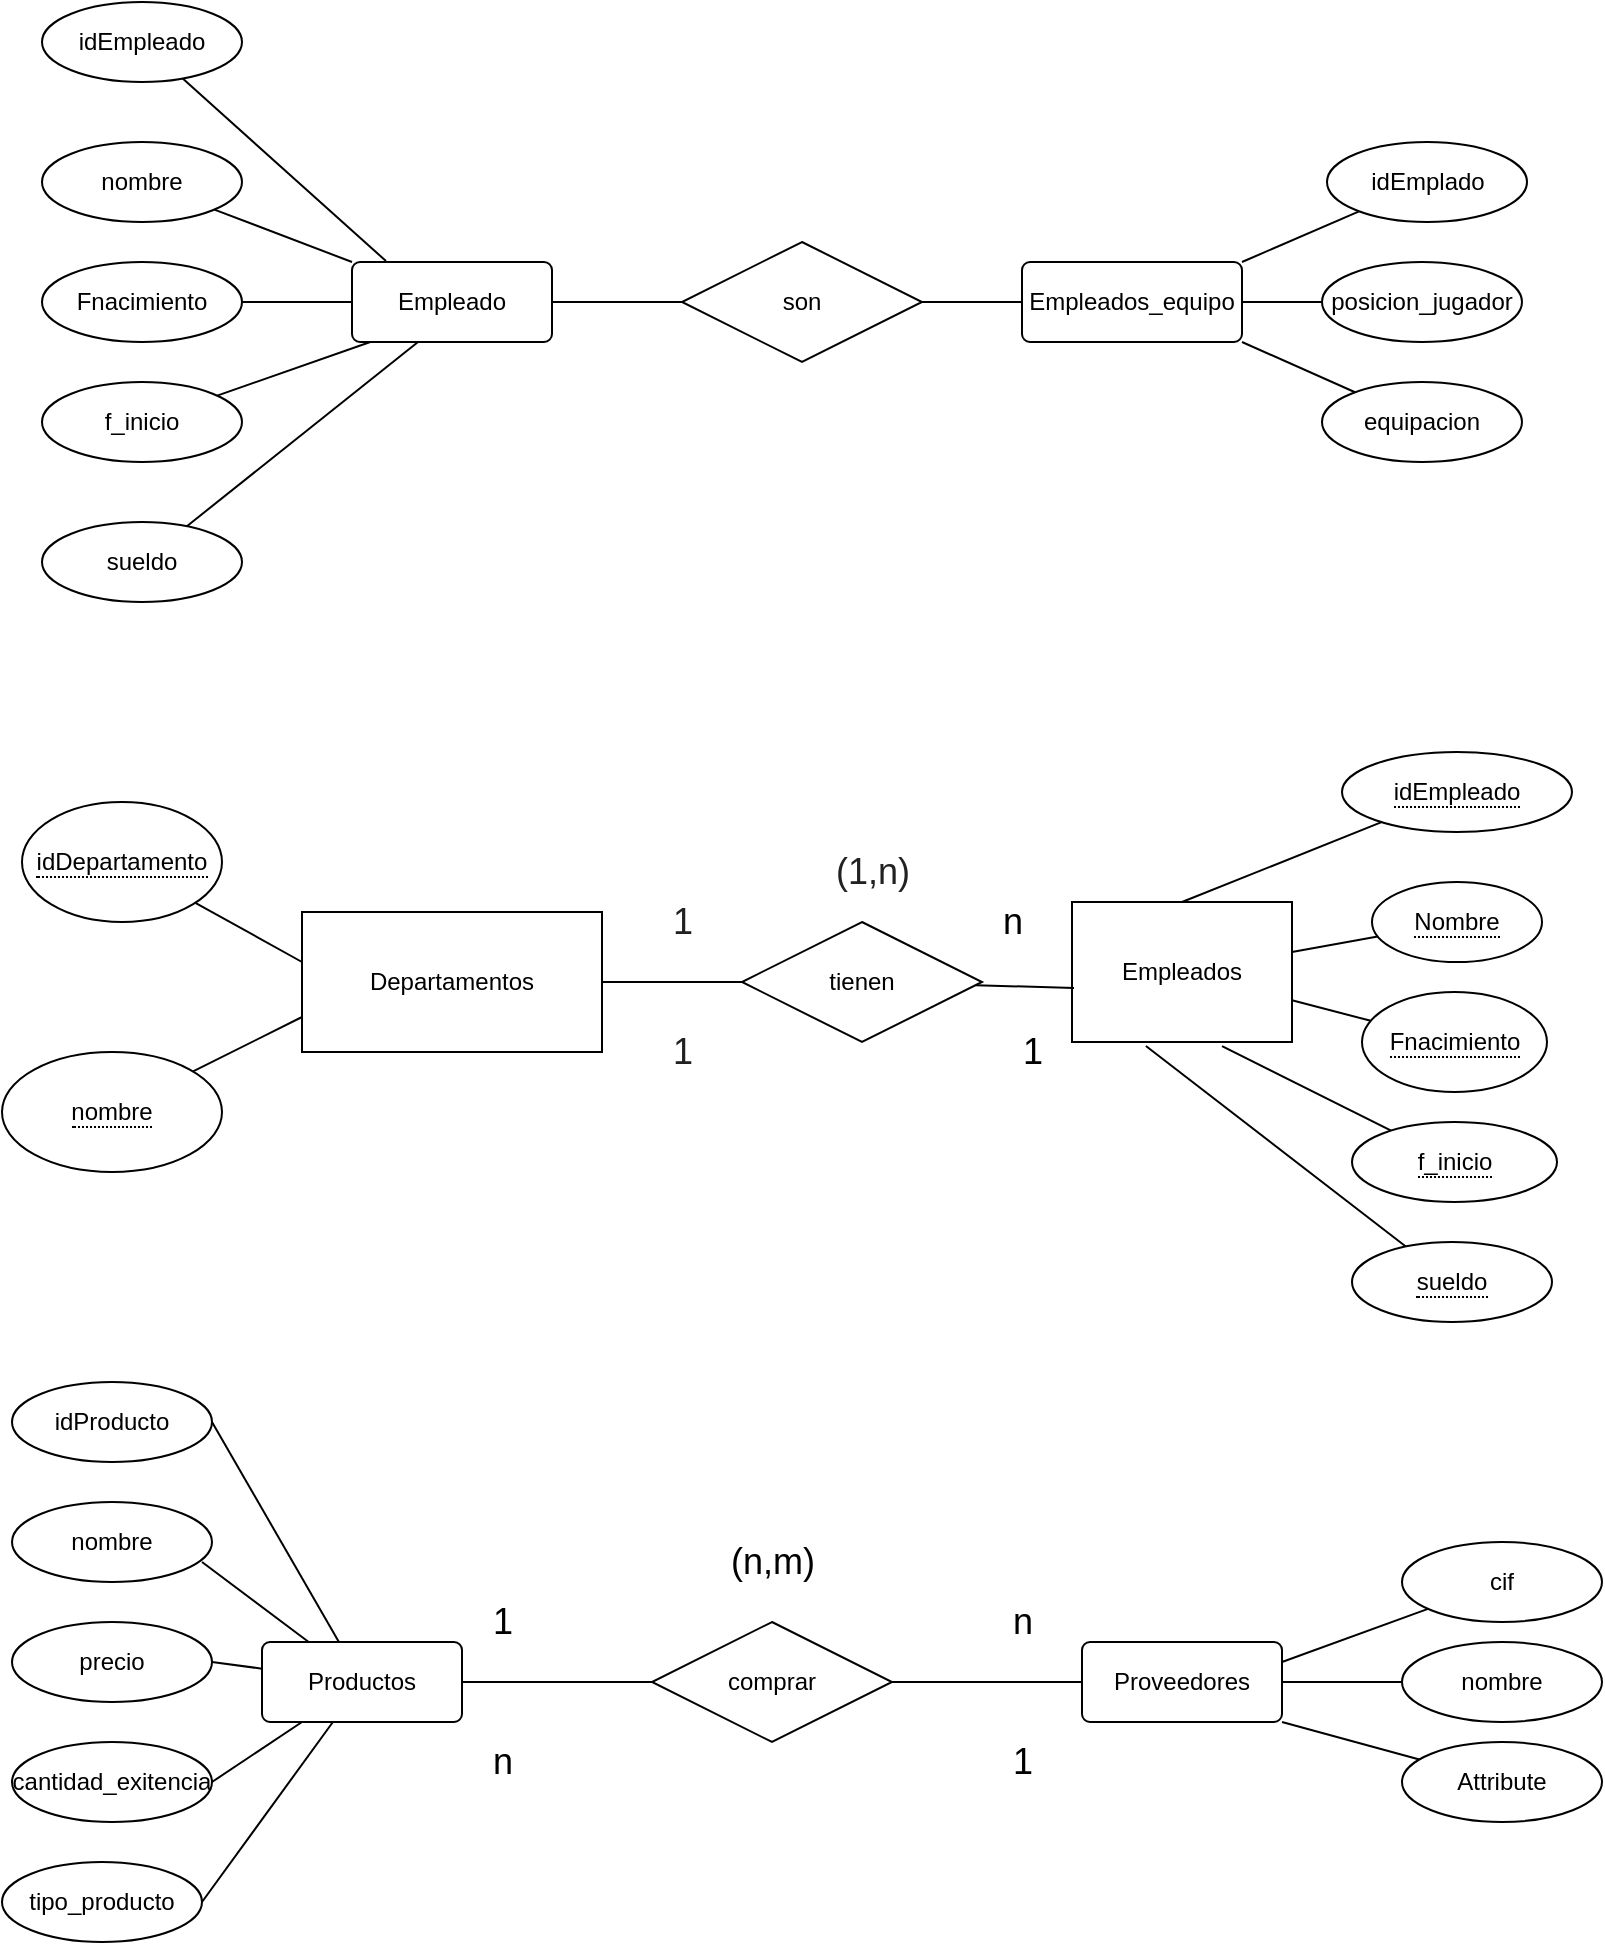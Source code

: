<mxfile version="21.0.4" type="github">
  <diagram name="Página-1" id="IB9mtgJHglml5czLorEO">
    <mxGraphModel dx="953" dy="502" grid="1" gridSize="10" guides="1" tooltips="1" connect="1" arrows="1" fold="1" page="1" pageScale="1" pageWidth="827" pageHeight="1169" background="none" math="0" shadow="0">
      <root>
        <mxCell id="0" />
        <mxCell id="1" parent="0" />
        <mxCell id="doxAplvMlByBS0Fx3ECb-1" value="Departamentos" style="whiteSpace=wrap;html=1;align=center;" vertex="1" parent="1">
          <mxGeometry x="160" y="515" width="150" height="70" as="geometry" />
        </mxCell>
        <mxCell id="doxAplvMlByBS0Fx3ECb-2" value="Empleados" style="whiteSpace=wrap;html=1;align=center;" vertex="1" parent="1">
          <mxGeometry x="545" y="510" width="110" height="70" as="geometry" />
        </mxCell>
        <mxCell id="doxAplvMlByBS0Fx3ECb-67" style="rounded=0;orthogonalLoop=1;jettySize=auto;html=1;endArrow=none;endFill=0;" edge="1" parent="1" source="doxAplvMlByBS0Fx3ECb-3">
          <mxGeometry relative="1" as="geometry">
            <mxPoint x="160" y="540" as="targetPoint" />
          </mxGeometry>
        </mxCell>
        <mxCell id="doxAplvMlByBS0Fx3ECb-3" value="&lt;span style=&quot;border-bottom: 1px dotted&quot;&gt;idDepartamento&lt;/span&gt;" style="ellipse;whiteSpace=wrap;html=1;align=center;" vertex="1" parent="1">
          <mxGeometry x="20" y="460" width="100" height="60" as="geometry" />
        </mxCell>
        <mxCell id="doxAplvMlByBS0Fx3ECb-66" style="rounded=0;orthogonalLoop=1;jettySize=auto;html=1;endArrow=none;endFill=0;entryX=0;entryY=0.75;entryDx=0;entryDy=0;" edge="1" parent="1" source="doxAplvMlByBS0Fx3ECb-4" target="doxAplvMlByBS0Fx3ECb-1">
          <mxGeometry relative="1" as="geometry">
            <mxPoint x="160" y="590" as="targetPoint" />
          </mxGeometry>
        </mxCell>
        <mxCell id="doxAplvMlByBS0Fx3ECb-4" value="&lt;span style=&quot;border-bottom: 1px dotted&quot;&gt;nombre&lt;/span&gt;" style="ellipse;whiteSpace=wrap;html=1;align=center;" vertex="1" parent="1">
          <mxGeometry x="10" y="585" width="110" height="60" as="geometry" />
        </mxCell>
        <mxCell id="doxAplvMlByBS0Fx3ECb-10" style="rounded=0;orthogonalLoop=1;jettySize=auto;html=1;entryX=0.5;entryY=0;entryDx=0;entryDy=0;endArrow=none;endFill=0;" edge="1" parent="1" source="doxAplvMlByBS0Fx3ECb-9" target="doxAplvMlByBS0Fx3ECb-2">
          <mxGeometry relative="1" as="geometry" />
        </mxCell>
        <mxCell id="doxAplvMlByBS0Fx3ECb-9" value="&lt;span style=&quot;border-bottom: 1px dotted&quot;&gt;idEmpleado&lt;/span&gt;" style="ellipse;whiteSpace=wrap;html=1;align=center;" vertex="1" parent="1">
          <mxGeometry x="680" y="435" width="115" height="40" as="geometry" />
        </mxCell>
        <mxCell id="doxAplvMlByBS0Fx3ECb-12" style="rounded=0;orthogonalLoop=1;jettySize=auto;html=1;endArrow=none;endFill=0;" edge="1" parent="1" source="doxAplvMlByBS0Fx3ECb-11" target="doxAplvMlByBS0Fx3ECb-2">
          <mxGeometry relative="1" as="geometry" />
        </mxCell>
        <mxCell id="doxAplvMlByBS0Fx3ECb-11" value="&lt;span style=&quot;border-bottom: 1px dotted&quot;&gt;Nombre&lt;/span&gt;" style="ellipse;whiteSpace=wrap;html=1;align=center;" vertex="1" parent="1">
          <mxGeometry x="695" y="500" width="85" height="40" as="geometry" />
        </mxCell>
        <mxCell id="doxAplvMlByBS0Fx3ECb-14" style="rounded=0;orthogonalLoop=1;jettySize=auto;html=1;endArrow=none;endFill=0;" edge="1" parent="1" source="doxAplvMlByBS0Fx3ECb-13" target="doxAplvMlByBS0Fx3ECb-2">
          <mxGeometry relative="1" as="geometry" />
        </mxCell>
        <mxCell id="doxAplvMlByBS0Fx3ECb-13" value="&lt;span style=&quot;border-bottom: 1px dotted&quot;&gt;Fnacimiento&lt;/span&gt;" style="ellipse;whiteSpace=wrap;html=1;align=center;" vertex="1" parent="1">
          <mxGeometry x="690" y="555" width="92.5" height="50" as="geometry" />
        </mxCell>
        <mxCell id="doxAplvMlByBS0Fx3ECb-16" style="rounded=1;orthogonalLoop=1;jettySize=auto;html=1;entryX=0.682;entryY=1.029;entryDx=0;entryDy=0;entryPerimeter=0;endArrow=none;endFill=0;" edge="1" parent="1" source="doxAplvMlByBS0Fx3ECb-15" target="doxAplvMlByBS0Fx3ECb-2">
          <mxGeometry relative="1" as="geometry" />
        </mxCell>
        <mxCell id="doxAplvMlByBS0Fx3ECb-15" value="&lt;span style=&quot;border-bottom: 1px dotted&quot;&gt;f_inicio&lt;/span&gt;" style="ellipse;whiteSpace=wrap;html=1;align=center;" vertex="1" parent="1">
          <mxGeometry x="685" y="620" width="102.5" height="40" as="geometry" />
        </mxCell>
        <mxCell id="doxAplvMlByBS0Fx3ECb-22" value="" style="rounded=0;orthogonalLoop=1;jettySize=auto;html=1;endArrow=none;endFill=0;" edge="1" parent="1" source="doxAplvMlByBS0Fx3ECb-20" target="doxAplvMlByBS0Fx3ECb-1">
          <mxGeometry relative="1" as="geometry" />
        </mxCell>
        <mxCell id="doxAplvMlByBS0Fx3ECb-23" style="rounded=0;orthogonalLoop=1;jettySize=auto;html=1;entryX=0.009;entryY=0.614;entryDx=0;entryDy=0;entryPerimeter=0;endArrow=none;endFill=0;" edge="1" parent="1" source="doxAplvMlByBS0Fx3ECb-20" target="doxAplvMlByBS0Fx3ECb-2">
          <mxGeometry relative="1" as="geometry" />
        </mxCell>
        <mxCell id="doxAplvMlByBS0Fx3ECb-20" value="tienen" style="shape=rhombus;perimeter=rhombusPerimeter;whiteSpace=wrap;html=1;align=center;" vertex="1" parent="1">
          <mxGeometry x="380" y="520" width="120" height="60" as="geometry" />
        </mxCell>
        <mxCell id="doxAplvMlByBS0Fx3ECb-24" value="n" style="text;html=1;align=center;verticalAlign=middle;resizable=0;points=[];autosize=1;strokeColor=none;fillColor=none;fontSize=18;" vertex="1" parent="1">
          <mxGeometry x="500" y="500" width="30" height="40" as="geometry" />
        </mxCell>
        <mxCell id="doxAplvMlByBS0Fx3ECb-25" value="1" style="text;html=1;align=center;verticalAlign=middle;resizable=0;points=[];autosize=1;strokeColor=none;fillColor=none;fontSize=18;" vertex="1" parent="1">
          <mxGeometry x="510" y="565" width="30" height="40" as="geometry" />
        </mxCell>
        <mxCell id="doxAplvMlByBS0Fx3ECb-26" value="1" style="text;html=1;align=center;verticalAlign=middle;resizable=0;points=[];autosize=1;strokeColor=none;fillColor=none;fontSize=18;fontColor=#212121;" vertex="1" parent="1">
          <mxGeometry x="335" y="500" width="30" height="40" as="geometry" />
        </mxCell>
        <mxCell id="doxAplvMlByBS0Fx3ECb-29" value="1" style="text;html=1;align=center;verticalAlign=middle;resizable=0;points=[];autosize=1;strokeColor=none;fillColor=none;fontSize=18;fontColor=#212121;" vertex="1" parent="1">
          <mxGeometry x="335" y="565" width="30" height="40" as="geometry" />
        </mxCell>
        <mxCell id="doxAplvMlByBS0Fx3ECb-30" value="(1,n)" style="text;html=1;align=center;verticalAlign=middle;resizable=0;points=[];autosize=1;fontSize=18;fontColor=#212121;" vertex="1" parent="1">
          <mxGeometry x="415" y="475" width="60" height="40" as="geometry" />
        </mxCell>
        <mxCell id="doxAplvMlByBS0Fx3ECb-32" style="rounded=0;orthogonalLoop=1;jettySize=auto;html=1;entryX=0.336;entryY=1.029;entryDx=0;entryDy=0;entryPerimeter=0;endArrow=none;endFill=0;" edge="1" parent="1" source="doxAplvMlByBS0Fx3ECb-31" target="doxAplvMlByBS0Fx3ECb-2">
          <mxGeometry relative="1" as="geometry" />
        </mxCell>
        <mxCell id="doxAplvMlByBS0Fx3ECb-31" value="&lt;span style=&quot;border-bottom: 1px dotted&quot;&gt;sueldo&lt;/span&gt;" style="ellipse;whiteSpace=wrap;html=1;align=center;" vertex="1" parent="1">
          <mxGeometry x="685" y="680" width="100" height="40" as="geometry" />
        </mxCell>
        <mxCell id="doxAplvMlByBS0Fx3ECb-43" style="rounded=0;orthogonalLoop=1;jettySize=auto;html=1;entryX=1;entryY=0.5;entryDx=0;entryDy=0;endArrow=none;endFill=0;" edge="1" parent="1" source="doxAplvMlByBS0Fx3ECb-34" target="doxAplvMlByBS0Fx3ECb-41">
          <mxGeometry relative="1" as="geometry" />
        </mxCell>
        <mxCell id="doxAplvMlByBS0Fx3ECb-45" style="rounded=0;orthogonalLoop=1;jettySize=auto;html=1;entryX=1;entryY=0.5;entryDx=0;entryDy=0;jumpStyle=line;endArrow=none;endFill=0;" edge="1" parent="1" source="doxAplvMlByBS0Fx3ECb-34" target="doxAplvMlByBS0Fx3ECb-42">
          <mxGeometry relative="1" as="geometry" />
        </mxCell>
        <mxCell id="doxAplvMlByBS0Fx3ECb-46" style="rounded=0;orthogonalLoop=1;jettySize=auto;html=1;entryX=1;entryY=0.5;entryDx=0;entryDy=0;endArrow=none;endFill=0;" edge="1" parent="1" source="doxAplvMlByBS0Fx3ECb-34" target="doxAplvMlByBS0Fx3ECb-39">
          <mxGeometry relative="1" as="geometry" />
        </mxCell>
        <mxCell id="doxAplvMlByBS0Fx3ECb-47" style="rounded=0;orthogonalLoop=1;jettySize=auto;html=1;entryX=0.95;entryY=0.75;entryDx=0;entryDy=0;entryPerimeter=0;endArrow=none;endFill=0;" edge="1" parent="1" source="doxAplvMlByBS0Fx3ECb-34" target="doxAplvMlByBS0Fx3ECb-38">
          <mxGeometry relative="1" as="geometry" />
        </mxCell>
        <mxCell id="doxAplvMlByBS0Fx3ECb-48" style="rounded=0;orthogonalLoop=1;jettySize=auto;html=1;entryX=1;entryY=0.5;entryDx=0;entryDy=0;startArrow=none;startFill=0;endArrow=none;endFill=0;" edge="1" parent="1" source="doxAplvMlByBS0Fx3ECb-34" target="doxAplvMlByBS0Fx3ECb-37">
          <mxGeometry relative="1" as="geometry" />
        </mxCell>
        <mxCell id="doxAplvMlByBS0Fx3ECb-34" value="Productos" style="rounded=1;arcSize=10;whiteSpace=wrap;html=1;align=center;" vertex="1" parent="1">
          <mxGeometry x="140" y="880" width="100" height="40" as="geometry" />
        </mxCell>
        <mxCell id="doxAplvMlByBS0Fx3ECb-35" value="Proveedores" style="rounded=1;arcSize=10;whiteSpace=wrap;html=1;align=center;" vertex="1" parent="1">
          <mxGeometry x="550" y="880" width="100" height="40" as="geometry" />
        </mxCell>
        <mxCell id="doxAplvMlByBS0Fx3ECb-37" value="idProducto" style="ellipse;whiteSpace=wrap;html=1;align=center;" vertex="1" parent="1">
          <mxGeometry x="15" y="750" width="100" height="40" as="geometry" />
        </mxCell>
        <mxCell id="doxAplvMlByBS0Fx3ECb-38" value="nombre" style="ellipse;whiteSpace=wrap;html=1;align=center;" vertex="1" parent="1">
          <mxGeometry x="15" y="810" width="100" height="40" as="geometry" />
        </mxCell>
        <mxCell id="doxAplvMlByBS0Fx3ECb-39" value="precio" style="ellipse;whiteSpace=wrap;html=1;align=center;" vertex="1" parent="1">
          <mxGeometry x="15" y="870" width="100" height="40" as="geometry" />
        </mxCell>
        <mxCell id="doxAplvMlByBS0Fx3ECb-41" value="tipo_producto" style="ellipse;whiteSpace=wrap;html=1;align=center;" vertex="1" parent="1">
          <mxGeometry x="10" y="990" width="100" height="40" as="geometry" />
        </mxCell>
        <mxCell id="doxAplvMlByBS0Fx3ECb-42" value="cantidad_exitencia" style="ellipse;whiteSpace=wrap;html=1;align=center;" vertex="1" parent="1">
          <mxGeometry x="15" y="930" width="100" height="40" as="geometry" />
        </mxCell>
        <mxCell id="doxAplvMlByBS0Fx3ECb-65" style="rounded=0;orthogonalLoop=1;jettySize=auto;html=1;entryX=1;entryY=1;entryDx=0;entryDy=0;endArrow=none;endFill=0;" edge="1" parent="1" source="doxAplvMlByBS0Fx3ECb-49" target="doxAplvMlByBS0Fx3ECb-35">
          <mxGeometry relative="1" as="geometry" />
        </mxCell>
        <mxCell id="doxAplvMlByBS0Fx3ECb-49" value="Attribute" style="ellipse;whiteSpace=wrap;html=1;align=center;" vertex="1" parent="1">
          <mxGeometry x="710" y="930" width="100" height="40" as="geometry" />
        </mxCell>
        <mxCell id="doxAplvMlByBS0Fx3ECb-56" style="rounded=0;orthogonalLoop=1;jettySize=auto;html=1;entryX=1;entryY=0.5;entryDx=0;entryDy=0;endArrow=none;endFill=0;" edge="1" parent="1" source="doxAplvMlByBS0Fx3ECb-50" target="doxAplvMlByBS0Fx3ECb-35">
          <mxGeometry relative="1" as="geometry" />
        </mxCell>
        <mxCell id="doxAplvMlByBS0Fx3ECb-50" value="nombre" style="ellipse;whiteSpace=wrap;html=1;align=center;" vertex="1" parent="1">
          <mxGeometry x="710" y="880" width="100" height="40" as="geometry" />
        </mxCell>
        <mxCell id="doxAplvMlByBS0Fx3ECb-55" style="rounded=0;orthogonalLoop=1;jettySize=auto;html=1;entryX=1;entryY=0.25;entryDx=0;entryDy=0;endArrow=none;endFill=0;" edge="1" parent="1" source="doxAplvMlByBS0Fx3ECb-53" target="doxAplvMlByBS0Fx3ECb-35">
          <mxGeometry relative="1" as="geometry" />
        </mxCell>
        <mxCell id="doxAplvMlByBS0Fx3ECb-53" value="cif" style="ellipse;whiteSpace=wrap;html=1;align=center;" vertex="1" parent="1">
          <mxGeometry x="710" y="830" width="100" height="40" as="geometry" />
        </mxCell>
        <mxCell id="doxAplvMlByBS0Fx3ECb-58" style="edgeStyle=orthogonalEdgeStyle;rounded=0;orthogonalLoop=1;jettySize=auto;html=1;entryX=0;entryY=0.5;entryDx=0;entryDy=0;endArrow=none;endFill=0;" edge="1" parent="1" source="doxAplvMlByBS0Fx3ECb-57" target="doxAplvMlByBS0Fx3ECb-35">
          <mxGeometry relative="1" as="geometry" />
        </mxCell>
        <mxCell id="doxAplvMlByBS0Fx3ECb-59" style="edgeStyle=orthogonalEdgeStyle;rounded=0;orthogonalLoop=1;jettySize=auto;html=1;endArrow=none;endFill=0;" edge="1" parent="1" source="doxAplvMlByBS0Fx3ECb-57" target="doxAplvMlByBS0Fx3ECb-34">
          <mxGeometry relative="1" as="geometry" />
        </mxCell>
        <mxCell id="doxAplvMlByBS0Fx3ECb-57" value="comprar" style="shape=rhombus;perimeter=rhombusPerimeter;whiteSpace=wrap;html=1;align=center;" vertex="1" parent="1">
          <mxGeometry x="335" y="870" width="120" height="60" as="geometry" />
        </mxCell>
        <mxCell id="doxAplvMlByBS0Fx3ECb-60" value="&lt;font style=&quot;font-size: 18px;&quot;&gt;1&lt;/font&gt;" style="text;html=1;align=center;verticalAlign=middle;resizable=0;points=[];autosize=1;strokeColor=none;fillColor=none;" vertex="1" parent="1">
          <mxGeometry x="245" y="850" width="30" height="40" as="geometry" />
        </mxCell>
        <mxCell id="doxAplvMlByBS0Fx3ECb-61" value="n" style="text;html=1;align=center;verticalAlign=middle;resizable=0;points=[];autosize=1;strokeColor=none;fillColor=none;fontSize=18;" vertex="1" parent="1">
          <mxGeometry x="245" y="920" width="30" height="40" as="geometry" />
        </mxCell>
        <mxCell id="doxAplvMlByBS0Fx3ECb-62" value="(n,m)" style="text;html=1;align=center;verticalAlign=middle;resizable=0;points=[];autosize=1;strokeColor=none;fillColor=none;fontSize=18;" vertex="1" parent="1">
          <mxGeometry x="360" y="820" width="70" height="40" as="geometry" />
        </mxCell>
        <mxCell id="doxAplvMlByBS0Fx3ECb-63" value="n" style="text;html=1;align=center;verticalAlign=middle;resizable=0;points=[];autosize=1;strokeColor=none;fillColor=none;fontSize=18;" vertex="1" parent="1">
          <mxGeometry x="505" y="850" width="30" height="40" as="geometry" />
        </mxCell>
        <mxCell id="doxAplvMlByBS0Fx3ECb-64" value="1" style="text;html=1;align=center;verticalAlign=middle;resizable=0;points=[];autosize=1;strokeColor=none;fillColor=none;fontSize=18;" vertex="1" parent="1">
          <mxGeometry x="505" y="920" width="30" height="40" as="geometry" />
        </mxCell>
        <mxCell id="doxAplvMlByBS0Fx3ECb-74" style="rounded=0;orthogonalLoop=1;jettySize=auto;html=1;entryX=0.17;entryY=-0.012;entryDx=0;entryDy=0;entryPerimeter=0;endArrow=none;endFill=0;" edge="1" parent="1" source="doxAplvMlByBS0Fx3ECb-68" target="doxAplvMlByBS0Fx3ECb-73">
          <mxGeometry relative="1" as="geometry" />
        </mxCell>
        <mxCell id="doxAplvMlByBS0Fx3ECb-68" value="idEmpleado" style="ellipse;whiteSpace=wrap;html=1;align=center;" vertex="1" parent="1">
          <mxGeometry x="30" y="60" width="100" height="40" as="geometry" />
        </mxCell>
        <mxCell id="doxAplvMlByBS0Fx3ECb-75" style="rounded=0;orthogonalLoop=1;jettySize=auto;html=1;entryX=0;entryY=0;entryDx=0;entryDy=0;endArrow=none;endFill=0;" edge="1" parent="1" source="doxAplvMlByBS0Fx3ECb-69" target="doxAplvMlByBS0Fx3ECb-73">
          <mxGeometry relative="1" as="geometry" />
        </mxCell>
        <mxCell id="doxAplvMlByBS0Fx3ECb-69" value="nombre" style="ellipse;whiteSpace=wrap;html=1;align=center;" vertex="1" parent="1">
          <mxGeometry x="30" y="130" width="100" height="40" as="geometry" />
        </mxCell>
        <mxCell id="doxAplvMlByBS0Fx3ECb-76" style="rounded=0;orthogonalLoop=1;jettySize=auto;html=1;entryX=0;entryY=0.5;entryDx=0;entryDy=0;endArrow=none;endFill=0;" edge="1" parent="1" source="doxAplvMlByBS0Fx3ECb-70" target="doxAplvMlByBS0Fx3ECb-73">
          <mxGeometry relative="1" as="geometry" />
        </mxCell>
        <mxCell id="doxAplvMlByBS0Fx3ECb-70" value="Fnacimiento" style="ellipse;whiteSpace=wrap;html=1;align=center;" vertex="1" parent="1">
          <mxGeometry x="30" y="190" width="100" height="40" as="geometry" />
        </mxCell>
        <mxCell id="doxAplvMlByBS0Fx3ECb-77" style="rounded=0;orthogonalLoop=1;jettySize=auto;html=1;entryX=0.12;entryY=0.975;entryDx=0;entryDy=0;entryPerimeter=0;endArrow=none;endFill=0;" edge="1" parent="1" source="doxAplvMlByBS0Fx3ECb-71" target="doxAplvMlByBS0Fx3ECb-73">
          <mxGeometry relative="1" as="geometry" />
        </mxCell>
        <mxCell id="doxAplvMlByBS0Fx3ECb-71" value="f_inicio" style="ellipse;whiteSpace=wrap;html=1;align=center;" vertex="1" parent="1">
          <mxGeometry x="30" y="250" width="100" height="40" as="geometry" />
        </mxCell>
        <mxCell id="doxAplvMlByBS0Fx3ECb-78" style="rounded=0;orthogonalLoop=1;jettySize=auto;html=1;endArrow=none;endFill=0;entryX=0.33;entryY=1;entryDx=0;entryDy=0;entryPerimeter=0;" edge="1" parent="1" source="doxAplvMlByBS0Fx3ECb-72" target="doxAplvMlByBS0Fx3ECb-73">
          <mxGeometry relative="1" as="geometry">
            <mxPoint x="140" y="240" as="targetPoint" />
          </mxGeometry>
        </mxCell>
        <mxCell id="doxAplvMlByBS0Fx3ECb-72" value="sueldo" style="ellipse;whiteSpace=wrap;html=1;align=center;" vertex="1" parent="1">
          <mxGeometry x="30" y="320" width="100" height="40" as="geometry" />
        </mxCell>
        <mxCell id="doxAplvMlByBS0Fx3ECb-80" style="edgeStyle=orthogonalEdgeStyle;rounded=0;orthogonalLoop=1;jettySize=auto;html=1;entryX=0;entryY=0.5;entryDx=0;entryDy=0;endArrow=none;endFill=0;" edge="1" parent="1" source="doxAplvMlByBS0Fx3ECb-73" target="doxAplvMlByBS0Fx3ECb-79">
          <mxGeometry relative="1" as="geometry" />
        </mxCell>
        <mxCell id="doxAplvMlByBS0Fx3ECb-73" value="Empleado" style="rounded=1;arcSize=10;whiteSpace=wrap;html=1;align=center;" vertex="1" parent="1">
          <mxGeometry x="185" y="190" width="100" height="40" as="geometry" />
        </mxCell>
        <mxCell id="doxAplvMlByBS0Fx3ECb-88" style="edgeStyle=orthogonalEdgeStyle;rounded=0;orthogonalLoop=1;jettySize=auto;html=1;entryX=0;entryY=0.5;entryDx=0;entryDy=0;endArrow=none;endFill=0;" edge="1" parent="1" source="doxAplvMlByBS0Fx3ECb-79" target="doxAplvMlByBS0Fx3ECb-81">
          <mxGeometry relative="1" as="geometry" />
        </mxCell>
        <mxCell id="doxAplvMlByBS0Fx3ECb-79" value="son" style="shape=rhombus;perimeter=rhombusPerimeter;whiteSpace=wrap;html=1;align=center;" vertex="1" parent="1">
          <mxGeometry x="350" y="180" width="120" height="60" as="geometry" />
        </mxCell>
        <mxCell id="doxAplvMlByBS0Fx3ECb-81" value="Empleados_equipo" style="rounded=1;arcSize=10;whiteSpace=wrap;html=1;align=center;" vertex="1" parent="1">
          <mxGeometry x="520" y="190" width="110" height="40" as="geometry" />
        </mxCell>
        <mxCell id="doxAplvMlByBS0Fx3ECb-85" style="rounded=0;orthogonalLoop=1;jettySize=auto;html=1;entryX=1;entryY=0;entryDx=0;entryDy=0;endArrow=none;endFill=0;" edge="1" parent="1" source="doxAplvMlByBS0Fx3ECb-82" target="doxAplvMlByBS0Fx3ECb-81">
          <mxGeometry relative="1" as="geometry" />
        </mxCell>
        <mxCell id="doxAplvMlByBS0Fx3ECb-82" value="idEmplado" style="ellipse;whiteSpace=wrap;html=1;align=center;" vertex="1" parent="1">
          <mxGeometry x="672.5" y="130" width="100" height="40" as="geometry" />
        </mxCell>
        <mxCell id="doxAplvMlByBS0Fx3ECb-86" style="rounded=0;orthogonalLoop=1;jettySize=auto;html=1;entryX=1;entryY=0.5;entryDx=0;entryDy=0;endArrow=none;endFill=0;" edge="1" parent="1" source="doxAplvMlByBS0Fx3ECb-83" target="doxAplvMlByBS0Fx3ECb-81">
          <mxGeometry relative="1" as="geometry" />
        </mxCell>
        <mxCell id="doxAplvMlByBS0Fx3ECb-83" value="posicion_jugador" style="ellipse;whiteSpace=wrap;html=1;align=center;" vertex="1" parent="1">
          <mxGeometry x="670" y="190" width="100" height="40" as="geometry" />
        </mxCell>
        <mxCell id="doxAplvMlByBS0Fx3ECb-87" style="rounded=0;orthogonalLoop=1;jettySize=auto;html=1;entryX=1;entryY=1;entryDx=0;entryDy=0;endArrow=none;endFill=0;" edge="1" parent="1" source="doxAplvMlByBS0Fx3ECb-84" target="doxAplvMlByBS0Fx3ECb-81">
          <mxGeometry relative="1" as="geometry" />
        </mxCell>
        <mxCell id="doxAplvMlByBS0Fx3ECb-84" value="equipacion" style="ellipse;whiteSpace=wrap;html=1;align=center;" vertex="1" parent="1">
          <mxGeometry x="670" y="250" width="100" height="40" as="geometry" />
        </mxCell>
      </root>
    </mxGraphModel>
  </diagram>
</mxfile>
